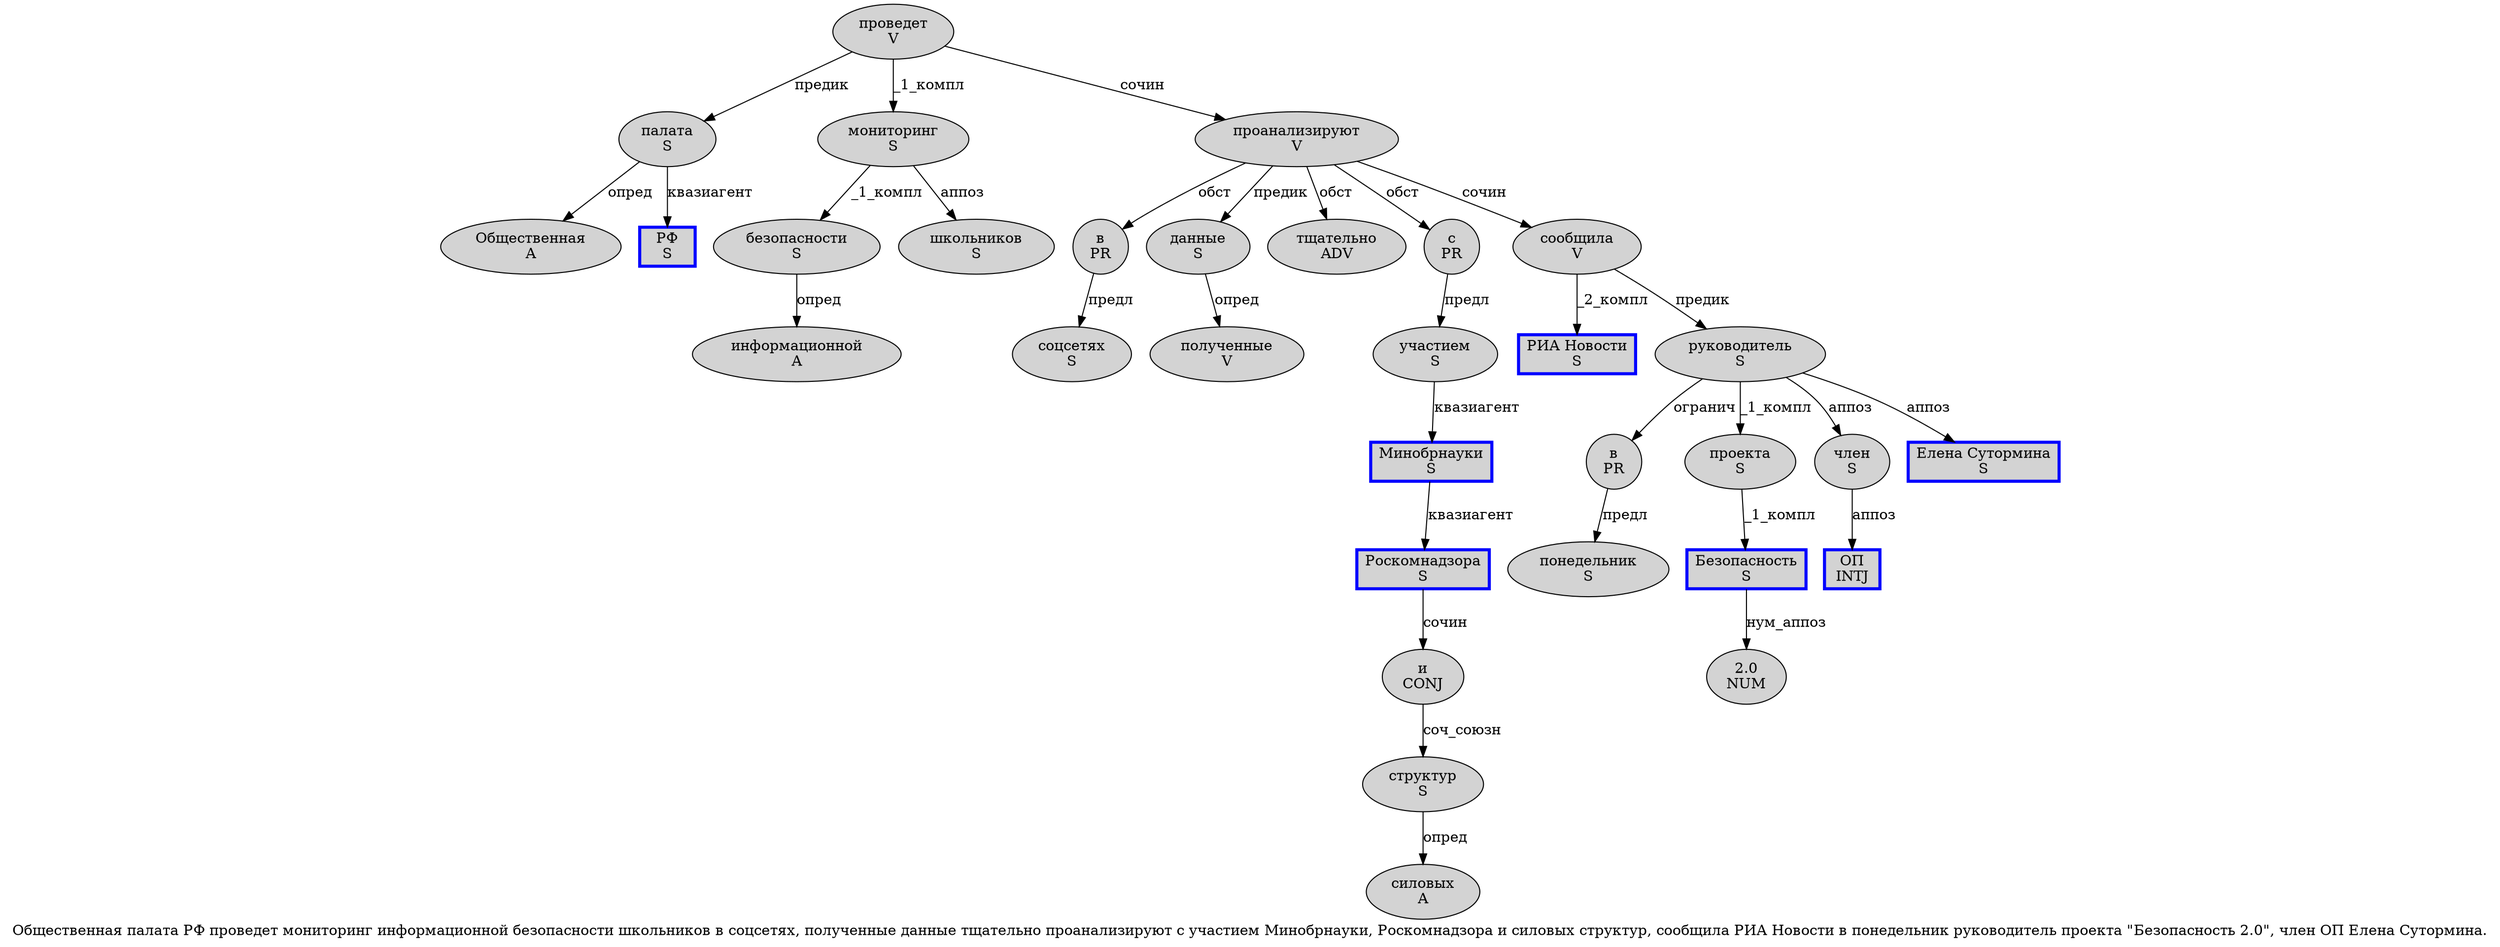 digraph SENTENCE_832 {
	graph [label="Общественная палата РФ проведет мониторинг информационной безопасности школьников в соцсетях, полученные данные тщательно проанализируют с участием Минобрнауки, Роскомнадзора и силовых структур, сообщила РИА Новости в понедельник руководитель проекта \"Безопасность 2.0\", член ОП Елена Сутормина."]
	node [style=filled]
		0 [label="Общественная
A" color="" fillcolor=lightgray penwidth=1 shape=ellipse]
		1 [label="палата
S" color="" fillcolor=lightgray penwidth=1 shape=ellipse]
		2 [label="РФ
S" color=blue fillcolor=lightgray penwidth=3 shape=box]
		3 [label="проведет
V" color="" fillcolor=lightgray penwidth=1 shape=ellipse]
		4 [label="мониторинг
S" color="" fillcolor=lightgray penwidth=1 shape=ellipse]
		5 [label="информационной
A" color="" fillcolor=lightgray penwidth=1 shape=ellipse]
		6 [label="безопасности
S" color="" fillcolor=lightgray penwidth=1 shape=ellipse]
		7 [label="школьников
S" color="" fillcolor=lightgray penwidth=1 shape=ellipse]
		8 [label="в
PR" color="" fillcolor=lightgray penwidth=1 shape=ellipse]
		9 [label="соцсетях
S" color="" fillcolor=lightgray penwidth=1 shape=ellipse]
		11 [label="полученные
V" color="" fillcolor=lightgray penwidth=1 shape=ellipse]
		12 [label="данные
S" color="" fillcolor=lightgray penwidth=1 shape=ellipse]
		13 [label="тщательно
ADV" color="" fillcolor=lightgray penwidth=1 shape=ellipse]
		14 [label="проанализируют
V" color="" fillcolor=lightgray penwidth=1 shape=ellipse]
		15 [label="с
PR" color="" fillcolor=lightgray penwidth=1 shape=ellipse]
		16 [label="участием
S" color="" fillcolor=lightgray penwidth=1 shape=ellipse]
		17 [label="Минобрнауки
S" color=blue fillcolor=lightgray penwidth=3 shape=box]
		19 [label="Роскомнадзора
S" color=blue fillcolor=lightgray penwidth=3 shape=box]
		20 [label="и
CONJ" color="" fillcolor=lightgray penwidth=1 shape=ellipse]
		21 [label="силовых
A" color="" fillcolor=lightgray penwidth=1 shape=ellipse]
		22 [label="структур
S" color="" fillcolor=lightgray penwidth=1 shape=ellipse]
		24 [label="сообщила
V" color="" fillcolor=lightgray penwidth=1 shape=ellipse]
		25 [label="РИА Новости
S" color=blue fillcolor=lightgray penwidth=3 shape=box]
		26 [label="в
PR" color="" fillcolor=lightgray penwidth=1 shape=ellipse]
		27 [label="понедельник
S" color="" fillcolor=lightgray penwidth=1 shape=ellipse]
		28 [label="руководитель
S" color="" fillcolor=lightgray penwidth=1 shape=ellipse]
		29 [label="проекта
S" color="" fillcolor=lightgray penwidth=1 shape=ellipse]
		31 [label="Безопасность
S" color=blue fillcolor=lightgray penwidth=3 shape=box]
		32 [label="2.0
NUM" color="" fillcolor=lightgray penwidth=1 shape=ellipse]
		35 [label="член
S" color="" fillcolor=lightgray penwidth=1 shape=ellipse]
		36 [label="ОП
INTJ" color=blue fillcolor=lightgray penwidth=3 shape=box]
		37 [label="Елена Сутормина
S" color=blue fillcolor=lightgray penwidth=3 shape=box]
			17 -> 19 [label="квазиагент"]
			8 -> 9 [label="предл"]
			3 -> 1 [label="предик"]
			3 -> 4 [label="_1_компл"]
			3 -> 14 [label="сочин"]
			22 -> 21 [label="опред"]
			15 -> 16 [label="предл"]
			29 -> 31 [label="_1_компл"]
			4 -> 6 [label="_1_компл"]
			4 -> 7 [label="аппоз"]
			35 -> 36 [label="аппоз"]
			16 -> 17 [label="квазиагент"]
			1 -> 0 [label="опред"]
			1 -> 2 [label="квазиагент"]
			28 -> 26 [label="огранич"]
			28 -> 29 [label="_1_компл"]
			28 -> 35 [label="аппоз"]
			28 -> 37 [label="аппоз"]
			19 -> 20 [label="сочин"]
			24 -> 25 [label="_2_компл"]
			24 -> 28 [label="предик"]
			6 -> 5 [label="опред"]
			14 -> 8 [label="обст"]
			14 -> 12 [label="предик"]
			14 -> 13 [label="обст"]
			14 -> 15 [label="обст"]
			14 -> 24 [label="сочин"]
			12 -> 11 [label="опред"]
			31 -> 32 [label="нум_аппоз"]
			26 -> 27 [label="предл"]
			20 -> 22 [label="соч_союзн"]
}